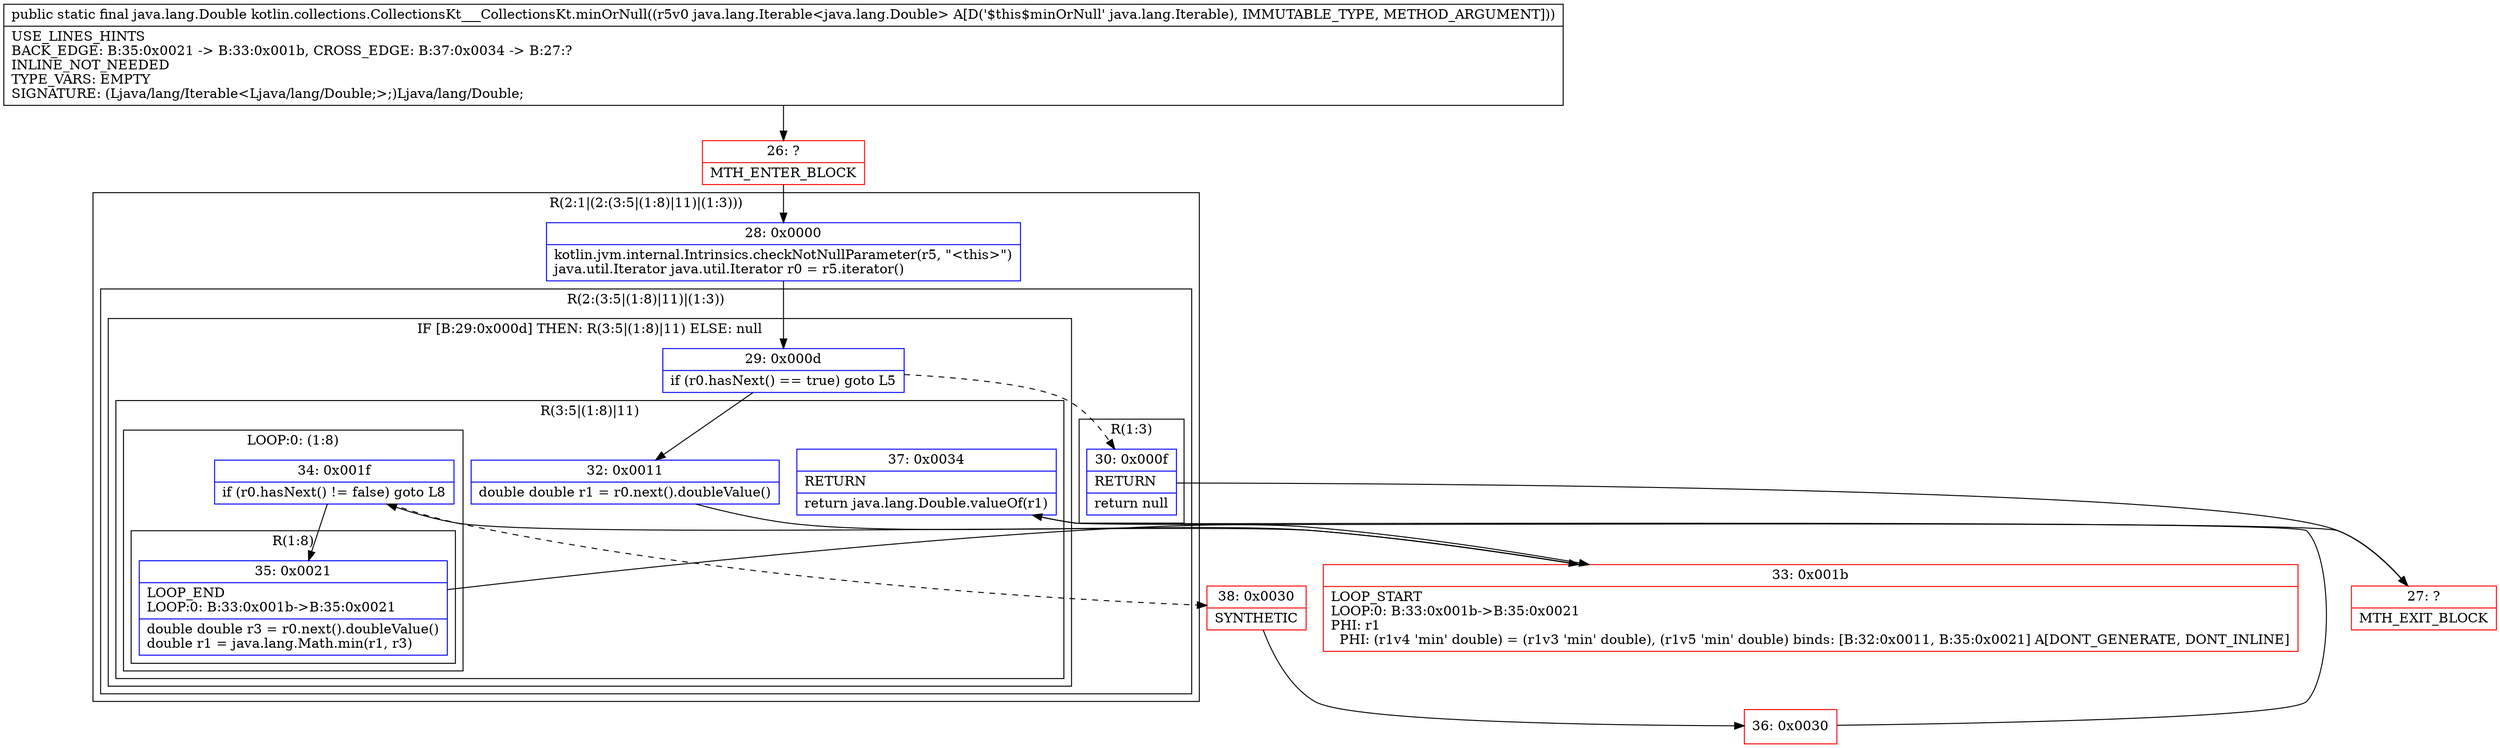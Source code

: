 digraph "CFG forkotlin.collections.CollectionsKt___CollectionsKt.minOrNull(Ljava\/lang\/Iterable;)Ljava\/lang\/Double;" {
subgraph cluster_Region_1399034425 {
label = "R(2:1|(2:(3:5|(1:8)|11)|(1:3)))";
node [shape=record,color=blue];
Node_28 [shape=record,label="{28\:\ 0x0000|kotlin.jvm.internal.Intrinsics.checkNotNullParameter(r5, \"\<this\>\")\ljava.util.Iterator java.util.Iterator r0 = r5.iterator()\l}"];
subgraph cluster_Region_1956554189 {
label = "R(2:(3:5|(1:8)|11)|(1:3))";
node [shape=record,color=blue];
subgraph cluster_IfRegion_67006983 {
label = "IF [B:29:0x000d] THEN: R(3:5|(1:8)|11) ELSE: null";
node [shape=record,color=blue];
Node_29 [shape=record,label="{29\:\ 0x000d|if (r0.hasNext() == true) goto L5\l}"];
subgraph cluster_Region_340232709 {
label = "R(3:5|(1:8)|11)";
node [shape=record,color=blue];
Node_32 [shape=record,label="{32\:\ 0x0011|double double r1 = r0.next().doubleValue()\l}"];
subgraph cluster_LoopRegion_1201689892 {
label = "LOOP:0: (1:8)";
node [shape=record,color=blue];
Node_34 [shape=record,label="{34\:\ 0x001f|if (r0.hasNext() != false) goto L8\l}"];
subgraph cluster_Region_144569779 {
label = "R(1:8)";
node [shape=record,color=blue];
Node_35 [shape=record,label="{35\:\ 0x0021|LOOP_END\lLOOP:0: B:33:0x001b\-\>B:35:0x0021\l|double double r3 = r0.next().doubleValue()\ldouble r1 = java.lang.Math.min(r1, r3)\l}"];
}
}
Node_37 [shape=record,label="{37\:\ 0x0034|RETURN\l|return java.lang.Double.valueOf(r1)\l}"];
}
}
subgraph cluster_Region_1757651044 {
label = "R(1:3)";
node [shape=record,color=blue];
Node_30 [shape=record,label="{30\:\ 0x000f|RETURN\l|return null\l}"];
}
}
}
Node_26 [shape=record,color=red,label="{26\:\ ?|MTH_ENTER_BLOCK\l}"];
Node_27 [shape=record,color=red,label="{27\:\ ?|MTH_EXIT_BLOCK\l}"];
Node_33 [shape=record,color=red,label="{33\:\ 0x001b|LOOP_START\lLOOP:0: B:33:0x001b\-\>B:35:0x0021\lPHI: r1 \l  PHI: (r1v4 'min' double) = (r1v3 'min' double), (r1v5 'min' double) binds: [B:32:0x0011, B:35:0x0021] A[DONT_GENERATE, DONT_INLINE]\l}"];
Node_38 [shape=record,color=red,label="{38\:\ 0x0030|SYNTHETIC\l}"];
Node_36 [shape=record,color=red,label="{36\:\ 0x0030}"];
MethodNode[shape=record,label="{public static final java.lang.Double kotlin.collections.CollectionsKt___CollectionsKt.minOrNull((r5v0 java.lang.Iterable\<java.lang.Double\> A[D('$this$minOrNull' java.lang.Iterable), IMMUTABLE_TYPE, METHOD_ARGUMENT]))  | USE_LINES_HINTS\lBACK_EDGE: B:35:0x0021 \-\> B:33:0x001b, CROSS_EDGE: B:37:0x0034 \-\> B:27:?\lINLINE_NOT_NEEDED\lTYPE_VARS: EMPTY\lSIGNATURE: (Ljava\/lang\/Iterable\<Ljava\/lang\/Double;\>;)Ljava\/lang\/Double;\l}"];
MethodNode -> Node_26;Node_28 -> Node_29;
Node_29 -> Node_30[style=dashed];
Node_29 -> Node_32;
Node_32 -> Node_33;
Node_34 -> Node_35;
Node_34 -> Node_38[style=dashed];
Node_35 -> Node_33;
Node_37 -> Node_27;
Node_30 -> Node_27;
Node_26 -> Node_28;
Node_33 -> Node_34;
Node_38 -> Node_36;
Node_36 -> Node_37;
}

